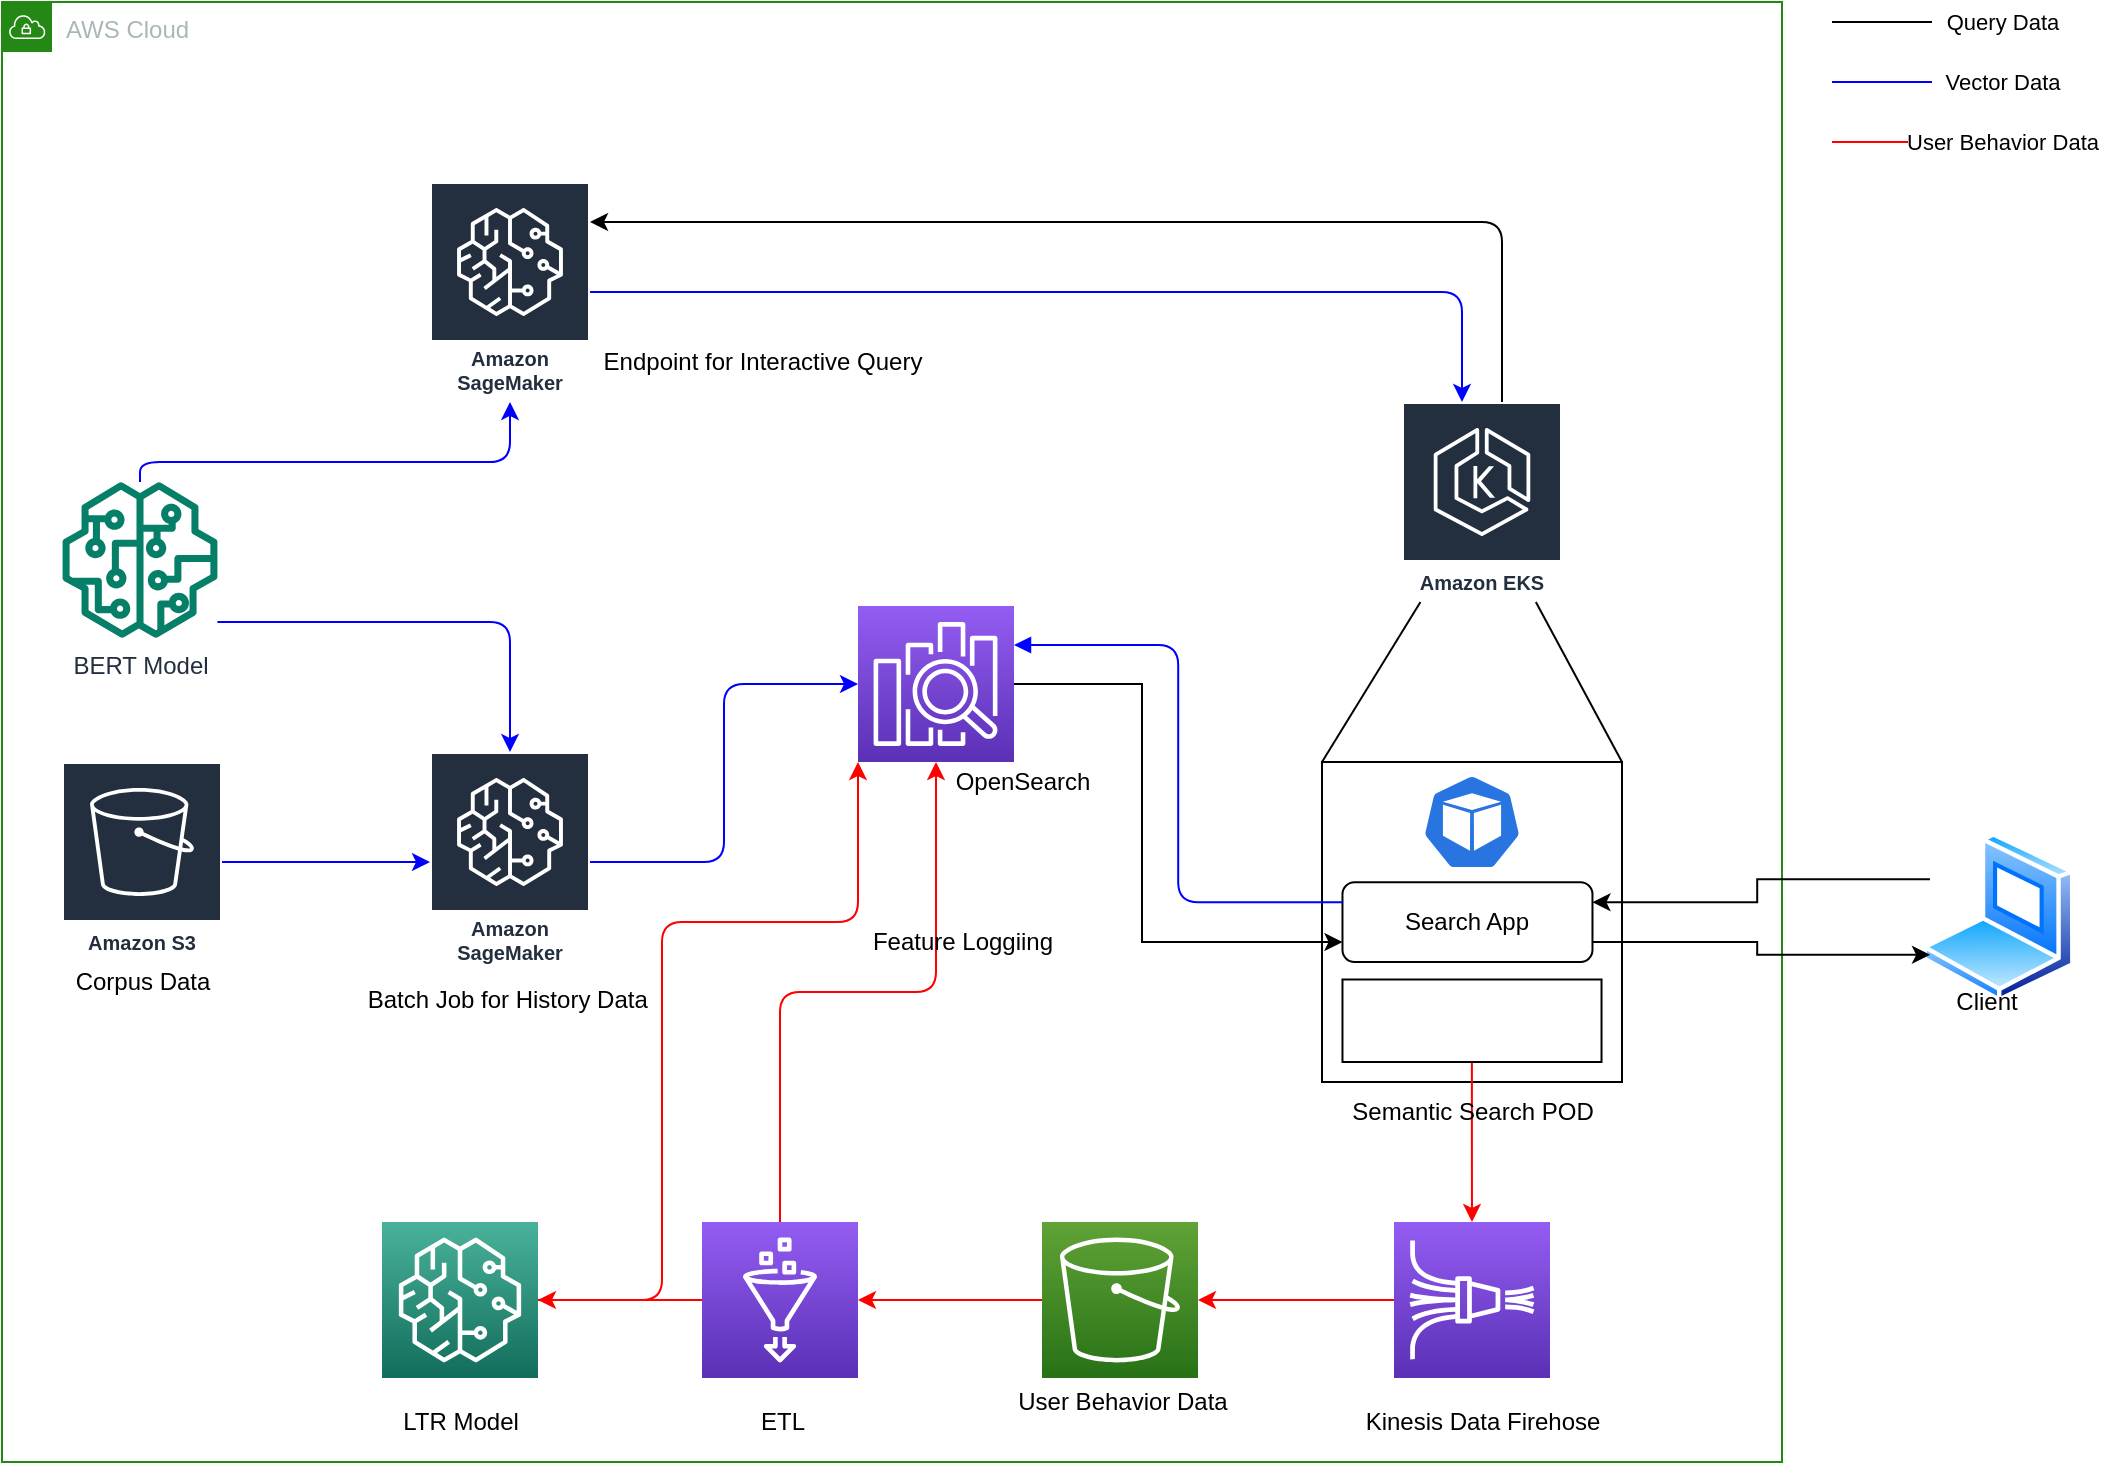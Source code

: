 <mxfile version="17.4.3" type="github"><diagram id="LcumRcBRr6USi84tn0P9" name="Page-1"><mxGraphModel dx="1042" dy="507" grid="1" gridSize="10" guides="1" tooltips="1" connect="1" arrows="1" fold="1" page="1" pageScale="1" pageWidth="827" pageHeight="1169" math="0" shadow="0"><root><mxCell id="0"/><mxCell id="1" parent="0"/><mxCell id="bTGz799TzCsgq-tL2QBZ-2" value="AWS Cloud" style="points=[[0,0],[0.25,0],[0.5,0],[0.75,0],[1,0],[1,0.25],[1,0.5],[1,0.75],[1,1],[0.75,1],[0.5,1],[0.25,1],[0,1],[0,0.75],[0,0.5],[0,0.25]];outlineConnect=0;gradientColor=none;html=1;whiteSpace=wrap;fontSize=12;fontStyle=0;container=1;pointerEvents=0;collapsible=0;recursiveResize=0;shape=mxgraph.aws4.group;grIcon=mxgraph.aws4.group_vpc;strokeColor=#248814;fillColor=none;verticalAlign=top;align=left;spacingLeft=30;fontColor=#AAB7B8;dashed=0;" parent="1" vertex="1"><mxGeometry x="30" y="20" width="890" height="730" as="geometry"/></mxCell><mxCell id="V1oselqunodWBxak1BEi-10" value="" style="rounded=0;whiteSpace=wrap;html=1;" parent="bTGz799TzCsgq-tL2QBZ-2" vertex="1"><mxGeometry x="660" y="380" width="150" height="160" as="geometry"/></mxCell><mxCell id="POhj-LKM1kwhmbA6X7bR-6" value="" style="edgeStyle=orthogonalEdgeStyle;rounded=0;orthogonalLoop=1;jettySize=auto;html=1;strokeColor=#0000FF;" parent="bTGz799TzCsgq-tL2QBZ-2" source="POhj-LKM1kwhmbA6X7bR-1" target="POhj-LKM1kwhmbA6X7bR-2" edge="1"><mxGeometry relative="1" as="geometry"/></mxCell><mxCell id="POhj-LKM1kwhmbA6X7bR-1" value="Amazon S3" style="sketch=0;outlineConnect=0;fontColor=#232F3E;gradientColor=none;strokeColor=#ffffff;fillColor=#232F3E;dashed=0;verticalLabelPosition=middle;verticalAlign=bottom;align=center;html=1;whiteSpace=wrap;fontSize=10;fontStyle=1;spacing=3;shape=mxgraph.aws4.productIcon;prIcon=mxgraph.aws4.s3;" parent="bTGz799TzCsgq-tL2QBZ-2" vertex="1"><mxGeometry x="30" y="380" width="80" height="100" as="geometry"/></mxCell><mxCell id="POhj-LKM1kwhmbA6X7bR-8" style="edgeStyle=orthogonalEdgeStyle;rounded=1;orthogonalLoop=1;jettySize=auto;html=1;strokeColor=#0000FF;entryX=0;entryY=0.5;entryDx=0;entryDy=0;entryPerimeter=0;" parent="bTGz799TzCsgq-tL2QBZ-2" source="POhj-LKM1kwhmbA6X7bR-2" target="V1oselqunodWBxak1BEi-46" edge="1"><mxGeometry relative="1" as="geometry"><mxPoint x="430" y="335" as="targetPoint"/></mxGeometry></mxCell><mxCell id="POhj-LKM1kwhmbA6X7bR-2" value="Amazon SageMaker" style="sketch=0;outlineConnect=0;fontColor=#232F3E;gradientColor=none;strokeColor=#ffffff;fillColor=#232F3E;dashed=0;verticalLabelPosition=middle;verticalAlign=bottom;align=center;html=1;whiteSpace=wrap;fontSize=10;fontStyle=1;spacing=3;shape=mxgraph.aws4.productIcon;prIcon=mxgraph.aws4.sagemaker;" parent="bTGz799TzCsgq-tL2QBZ-2" vertex="1"><mxGeometry x="214" y="375" width="80" height="110" as="geometry"/></mxCell><mxCell id="POhj-LKM1kwhmbA6X7bR-7" style="edgeStyle=orthogonalEdgeStyle;rounded=1;orthogonalLoop=1;jettySize=auto;html=1;strokeColor=#0000FF;" parent="bTGz799TzCsgq-tL2QBZ-2" source="POhj-LKM1kwhmbA6X7bR-4" target="POhj-LKM1kwhmbA6X7bR-2" edge="1"><mxGeometry relative="1" as="geometry"><Array as="points"><mxPoint x="254" y="310"/></Array></mxGeometry></mxCell><mxCell id="POhj-LKM1kwhmbA6X7bR-11" style="edgeStyle=orthogonalEdgeStyle;rounded=1;orthogonalLoop=1;jettySize=auto;html=1;strokeColor=#0000FF;" parent="bTGz799TzCsgq-tL2QBZ-2" source="POhj-LKM1kwhmbA6X7bR-4" target="POhj-LKM1kwhmbA6X7bR-10" edge="1"><mxGeometry relative="1" as="geometry"><Array as="points"><mxPoint x="69" y="230"/><mxPoint x="254" y="230"/></Array></mxGeometry></mxCell><mxCell id="POhj-LKM1kwhmbA6X7bR-4" value="BERT Model" style="sketch=0;outlineConnect=0;fontColor=#232F3E;gradientColor=none;fillColor=#067F68;strokeColor=none;dashed=0;verticalLabelPosition=bottom;verticalAlign=top;align=center;html=1;fontSize=12;fontStyle=0;aspect=fixed;pointerEvents=1;shape=mxgraph.aws4.sagemaker_model;" parent="bTGz799TzCsgq-tL2QBZ-2" vertex="1"><mxGeometry x="30" y="240" width="78" height="78" as="geometry"/></mxCell><mxCell id="POhj-LKM1kwhmbA6X7bR-9" value="Batch Job for History Data&amp;nbsp;" style="text;html=1;align=center;verticalAlign=middle;resizable=0;points=[];autosize=1;strokeColor=none;fillColor=none;" parent="bTGz799TzCsgq-tL2QBZ-2" vertex="1"><mxGeometry x="174" y="488.75" width="160" height="20" as="geometry"/></mxCell><mxCell id="E6e51qAAqDUREMfuk0sP-5" style="edgeStyle=orthogonalEdgeStyle;rounded=1;orthogonalLoop=1;jettySize=auto;html=1;strokeColor=#0000FF;" parent="bTGz799TzCsgq-tL2QBZ-2" source="POhj-LKM1kwhmbA6X7bR-10" target="V1oselqunodWBxak1BEi-7" edge="1"><mxGeometry relative="1" as="geometry"><Array as="points"><mxPoint x="730" y="145"/></Array></mxGeometry></mxCell><mxCell id="POhj-LKM1kwhmbA6X7bR-10" value="Amazon SageMaker" style="sketch=0;outlineConnect=0;fontColor=#232F3E;gradientColor=none;strokeColor=#ffffff;fillColor=#232F3E;dashed=0;verticalLabelPosition=middle;verticalAlign=bottom;align=center;html=1;whiteSpace=wrap;fontSize=10;fontStyle=1;spacing=3;shape=mxgraph.aws4.productIcon;prIcon=mxgraph.aws4.sagemaker;" parent="bTGz799TzCsgq-tL2QBZ-2" vertex="1"><mxGeometry x="214" y="90" width="80" height="110" as="geometry"/></mxCell><mxCell id="POhj-LKM1kwhmbA6X7bR-12" value="Endpoint for Interactive Query" style="text;html=1;align=center;verticalAlign=middle;resizable=0;points=[];autosize=1;strokeColor=none;fillColor=none;" parent="bTGz799TzCsgq-tL2QBZ-2" vertex="1"><mxGeometry x="290" y="170" width="180" height="20" as="geometry"/></mxCell><mxCell id="V1oselqunodWBxak1BEi-36" style="edgeStyle=orthogonalEdgeStyle;rounded=1;orthogonalLoop=1;jettySize=auto;html=1;" parent="bTGz799TzCsgq-tL2QBZ-2" source="V1oselqunodWBxak1BEi-7" target="POhj-LKM1kwhmbA6X7bR-10" edge="1"><mxGeometry relative="1" as="geometry"><Array as="points"><mxPoint x="750" y="110"/></Array></mxGeometry></mxCell><mxCell id="V1oselqunodWBxak1BEi-7" value="Amazon EKS" style="sketch=0;outlineConnect=0;fontColor=#232F3E;gradientColor=none;strokeColor=#ffffff;fillColor=#232F3E;dashed=0;verticalLabelPosition=middle;verticalAlign=bottom;align=center;html=1;whiteSpace=wrap;fontSize=10;fontStyle=1;spacing=3;shape=mxgraph.aws4.productIcon;prIcon=mxgraph.aws4.eks;" parent="bTGz799TzCsgq-tL2QBZ-2" vertex="1"><mxGeometry x="700" y="200" width="80" height="100" as="geometry"/></mxCell><mxCell id="V1oselqunodWBxak1BEi-8" value="" style="sketch=0;html=1;dashed=0;whitespace=wrap;fillColor=#2875E2;strokeColor=#ffffff;points=[[0.005,0.63,0],[0.1,0.2,0],[0.9,0.2,0],[0.5,0,0],[0.995,0.63,0],[0.72,0.99,0],[0.5,1,0],[0.28,0.99,0]];shape=mxgraph.kubernetes.icon;prIcon=pod" parent="bTGz799TzCsgq-tL2QBZ-2" vertex="1"><mxGeometry x="710" y="386" width="50" height="48" as="geometry"/></mxCell><mxCell id="V1oselqunodWBxak1BEi-22" style="edgeStyle=orthogonalEdgeStyle;rounded=0;orthogonalLoop=1;jettySize=auto;html=1;strokeColor=#FF0000;" parent="bTGz799TzCsgq-tL2QBZ-2" source="V1oselqunodWBxak1BEi-9" target="V1oselqunodWBxak1BEi-17" edge="1"><mxGeometry relative="1" as="geometry"/></mxCell><mxCell id="V1oselqunodWBxak1BEi-9" value="" style="shape=image;verticalLabelPosition=bottom;labelBackgroundColor=default;verticalAlign=top;aspect=fixed;imageAspect=0;image=https://fluentbit.io/images/logo.svg;imageBorder=default;" parent="bTGz799TzCsgq-tL2QBZ-2" vertex="1"><mxGeometry x="670.24" y="488.75" width="129.52" height="41.25" as="geometry"/></mxCell><mxCell id="V1oselqunodWBxak1BEi-11" value="Search App" style="rounded=1;whiteSpace=wrap;html=1;" parent="bTGz799TzCsgq-tL2QBZ-2" vertex="1"><mxGeometry x="670.24" y="440.13" width="125" height="39.87" as="geometry"/></mxCell><mxCell id="V1oselqunodWBxak1BEi-15" value="" style="endArrow=none;html=1;rounded=0;exitX=0;exitY=0;exitDx=0;exitDy=0;" parent="bTGz799TzCsgq-tL2QBZ-2" source="V1oselqunodWBxak1BEi-10" target="V1oselqunodWBxak1BEi-7" edge="1"><mxGeometry width="50" height="50" relative="1" as="geometry"><mxPoint x="675" y="380" as="sourcePoint"/><mxPoint x="725" y="330" as="targetPoint"/></mxGeometry></mxCell><mxCell id="V1oselqunodWBxak1BEi-16" value="" style="endArrow=none;html=1;rounded=0;exitX=1;exitY=0;exitDx=0;exitDy=0;" parent="bTGz799TzCsgq-tL2QBZ-2" source="V1oselqunodWBxak1BEi-10" target="V1oselqunodWBxak1BEi-7" edge="1"><mxGeometry width="50" height="50" relative="1" as="geometry"><mxPoint x="685" y="405" as="sourcePoint"/><mxPoint x="716.429" y="350" as="targetPoint"/></mxGeometry></mxCell><mxCell id="V1oselqunodWBxak1BEi-29" style="edgeStyle=orthogonalEdgeStyle;rounded=0;orthogonalLoop=1;jettySize=auto;html=1;exitX=0;exitY=0.5;exitDx=0;exitDy=0;exitPerimeter=0;entryX=1;entryY=0.5;entryDx=0;entryDy=0;entryPerimeter=0;strokeColor=#FF0000;" parent="bTGz799TzCsgq-tL2QBZ-2" source="V1oselqunodWBxak1BEi-17" target="V1oselqunodWBxak1BEi-25" edge="1"><mxGeometry relative="1" as="geometry"/></mxCell><mxCell id="V1oselqunodWBxak1BEi-17" value="" style="sketch=0;points=[[0,0,0],[0.25,0,0],[0.5,0,0],[0.75,0,0],[1,0,0],[0,1,0],[0.25,1,0],[0.5,1,0],[0.75,1,0],[1,1,0],[0,0.25,0],[0,0.5,0],[0,0.75,0],[1,0.25,0],[1,0.5,0],[1,0.75,0]];outlineConnect=0;fontColor=#232F3E;gradientColor=#945DF2;gradientDirection=north;fillColor=#5A30B5;strokeColor=#ffffff;dashed=0;verticalLabelPosition=bottom;verticalAlign=top;align=center;html=1;fontSize=12;fontStyle=0;aspect=fixed;shape=mxgraph.aws4.resourceIcon;resIcon=mxgraph.aws4.kinesis_data_firehose;" parent="bTGz799TzCsgq-tL2QBZ-2" vertex="1"><mxGeometry x="696" y="610" width="78" height="78" as="geometry"/></mxCell><mxCell id="V1oselqunodWBxak1BEi-21" value="Semantic Search POD" style="text;html=1;align=center;verticalAlign=middle;resizable=0;points=[];autosize=1;strokeColor=none;fillColor=none;" parent="bTGz799TzCsgq-tL2QBZ-2" vertex="1"><mxGeometry x="665" y="545" width="140" height="20" as="geometry"/></mxCell><mxCell id="V1oselqunodWBxak1BEi-23" value="Kinesis Data Firehose" style="text;html=1;align=center;verticalAlign=middle;resizable=0;points=[];autosize=1;strokeColor=none;fillColor=none;" parent="bTGz799TzCsgq-tL2QBZ-2" vertex="1"><mxGeometry x="675" y="700" width="130" height="20" as="geometry"/></mxCell><mxCell id="V1oselqunodWBxak1BEi-24" value="Corpus Data" style="text;html=1;align=center;verticalAlign=middle;resizable=0;points=[];autosize=1;strokeColor=none;fillColor=none;" parent="bTGz799TzCsgq-tL2QBZ-2" vertex="1"><mxGeometry x="30" y="480" width="80" height="20" as="geometry"/></mxCell><mxCell id="V1oselqunodWBxak1BEi-30" style="edgeStyle=orthogonalEdgeStyle;rounded=0;orthogonalLoop=1;jettySize=auto;html=1;exitX=0;exitY=0.5;exitDx=0;exitDy=0;exitPerimeter=0;strokeColor=#FF0000;" parent="bTGz799TzCsgq-tL2QBZ-2" source="V1oselqunodWBxak1BEi-25" target="V1oselqunodWBxak1BEi-27" edge="1"><mxGeometry relative="1" as="geometry"/></mxCell><mxCell id="V1oselqunodWBxak1BEi-25" value="" style="sketch=0;points=[[0,0,0],[0.25,0,0],[0.5,0,0],[0.75,0,0],[1,0,0],[0,1,0],[0.25,1,0],[0.5,1,0],[0.75,1,0],[1,1,0],[0,0.25,0],[0,0.5,0],[0,0.75,0],[1,0.25,0],[1,0.5,0],[1,0.75,0]];outlineConnect=0;fontColor=#232F3E;gradientColor=#60A337;gradientDirection=north;fillColor=#277116;strokeColor=#ffffff;dashed=0;verticalLabelPosition=bottom;verticalAlign=top;align=center;html=1;fontSize=12;fontStyle=0;aspect=fixed;shape=mxgraph.aws4.resourceIcon;resIcon=mxgraph.aws4.s3;" parent="bTGz799TzCsgq-tL2QBZ-2" vertex="1"><mxGeometry x="520" y="610" width="78" height="78" as="geometry"/></mxCell><mxCell id="V1oselqunodWBxak1BEi-37" style="edgeStyle=orthogonalEdgeStyle;rounded=1;orthogonalLoop=1;jettySize=auto;html=1;exitX=0;exitY=0.5;exitDx=0;exitDy=0;exitPerimeter=0;strokeColor=#FF0000;" parent="bTGz799TzCsgq-tL2QBZ-2" source="V1oselqunodWBxak1BEi-27" target="V1oselqunodWBxak1BEi-31" edge="1"><mxGeometry relative="1" as="geometry"/></mxCell><mxCell id="V1oselqunodWBxak1BEi-38" style="edgeStyle=orthogonalEdgeStyle;rounded=1;orthogonalLoop=1;jettySize=auto;html=1;strokeColor=#FF0000;entryX=0.5;entryY=1;entryDx=0;entryDy=0;entryPerimeter=0;" parent="bTGz799TzCsgq-tL2QBZ-2" source="V1oselqunodWBxak1BEi-27" target="V1oselqunodWBxak1BEi-46" edge="1"><mxGeometry relative="1" as="geometry"><mxPoint x="470" y="395" as="targetPoint"/></mxGeometry></mxCell><mxCell id="V1oselqunodWBxak1BEi-27" value="" style="sketch=0;points=[[0,0,0],[0.25,0,0],[0.5,0,0],[0.75,0,0],[1,0,0],[0,1,0],[0.25,1,0],[0.5,1,0],[0.75,1,0],[1,1,0],[0,0.25,0],[0,0.5,0],[0,0.75,0],[1,0.25,0],[1,0.5,0],[1,0.75,0]];outlineConnect=0;fontColor=#232F3E;gradientColor=#945DF2;gradientDirection=north;fillColor=#5A30B5;strokeColor=#ffffff;dashed=0;verticalLabelPosition=bottom;verticalAlign=top;align=center;html=1;fontSize=12;fontStyle=0;aspect=fixed;shape=mxgraph.aws4.resourceIcon;resIcon=mxgraph.aws4.glue;" parent="bTGz799TzCsgq-tL2QBZ-2" vertex="1"><mxGeometry x="350" y="610" width="78" height="78" as="geometry"/></mxCell><mxCell id="V1oselqunodWBxak1BEi-45" style="edgeStyle=orthogonalEdgeStyle;rounded=1;orthogonalLoop=1;jettySize=auto;html=1;strokeColor=#FF0000;entryX=0;entryY=1;entryDx=0;entryDy=0;entryPerimeter=0;" parent="bTGz799TzCsgq-tL2QBZ-2" source="V1oselqunodWBxak1BEi-31" target="V1oselqunodWBxak1BEi-46" edge="1"><mxGeometry relative="1" as="geometry"><Array as="points"><mxPoint x="330" y="649"/><mxPoint x="330" y="460"/><mxPoint x="428" y="460"/></Array></mxGeometry></mxCell><mxCell id="V1oselqunodWBxak1BEi-31" value="" style="sketch=0;points=[[0,0,0],[0.25,0,0],[0.5,0,0],[0.75,0,0],[1,0,0],[0,1,0],[0.25,1,0],[0.5,1,0],[0.75,1,0],[1,1,0],[0,0.25,0],[0,0.5,0],[0,0.75,0],[1,0.25,0],[1,0.5,0],[1,0.75,0]];outlineConnect=0;fontColor=#232F3E;gradientColor=#4AB29A;gradientDirection=north;fillColor=#116D5B;strokeColor=#ffffff;dashed=0;verticalLabelPosition=bottom;verticalAlign=top;align=center;html=1;fontSize=12;fontStyle=0;aspect=fixed;shape=mxgraph.aws4.resourceIcon;resIcon=mxgraph.aws4.sagemaker;" parent="bTGz799TzCsgq-tL2QBZ-2" vertex="1"><mxGeometry x="190" y="610" width="78" height="78" as="geometry"/></mxCell><mxCell id="V1oselqunodWBxak1BEi-41" value="LTR Model" style="text;html=1;align=center;verticalAlign=middle;resizable=0;points=[];autosize=1;strokeColor=none;fillColor=none;" parent="bTGz799TzCsgq-tL2QBZ-2" vertex="1"><mxGeometry x="194" y="700" width="70" height="20" as="geometry"/></mxCell><mxCell id="E6e51qAAqDUREMfuk0sP-1" style="edgeStyle=orthogonalEdgeStyle;rounded=0;orthogonalLoop=1;jettySize=auto;html=1;entryX=0;entryY=0.75;entryDx=0;entryDy=0;" parent="bTGz799TzCsgq-tL2QBZ-2" source="V1oselqunodWBxak1BEi-46" target="V1oselqunodWBxak1BEi-11" edge="1"><mxGeometry relative="1" as="geometry"><Array as="points"><mxPoint x="570" y="341"/><mxPoint x="570" y="470"/></Array></mxGeometry></mxCell><mxCell id="V1oselqunodWBxak1BEi-46" value="" style="sketch=0;points=[[0,0,0],[0.25,0,0],[0.5,0,0],[0.75,0,0],[1,0,0],[0,1,0],[0.25,1,0],[0.5,1,0],[0.75,1,0],[1,1,0],[0,0.25,0],[0,0.5,0],[0,0.75,0],[1,0.25,0],[1,0.5,0],[1,0.75,0]];outlineConnect=0;fontColor=#232F3E;gradientColor=#945DF2;gradientDirection=north;fillColor=#5A30B5;strokeColor=#ffffff;dashed=0;verticalLabelPosition=bottom;verticalAlign=top;align=center;html=1;fontSize=12;fontStyle=0;aspect=fixed;shape=mxgraph.aws4.resourceIcon;resIcon=mxgraph.aws4.elasticsearch_service;" parent="bTGz799TzCsgq-tL2QBZ-2" vertex="1"><mxGeometry x="428" y="302" width="78" height="78" as="geometry"/></mxCell><mxCell id="V1oselqunodWBxak1BEi-50" value="" style="edgeStyle=orthogonalEdgeStyle;html=1;endArrow=none;elbow=vertical;startArrow=block;startFill=1;strokeColor=#0000FF;rounded=1;entryX=0;entryY=0.25;entryDx=0;entryDy=0;exitX=1;exitY=0.25;exitDx=0;exitDy=0;exitPerimeter=0;" parent="bTGz799TzCsgq-tL2QBZ-2" source="V1oselqunodWBxak1BEi-46" target="V1oselqunodWBxak1BEi-11" edge="1"><mxGeometry width="100" relative="1" as="geometry"><mxPoint x="460" y="260" as="sourcePoint"/><mxPoint x="560" y="260" as="targetPoint"/></mxGeometry></mxCell><mxCell id="E6e51qAAqDUREMfuk0sP-6" value="OpenSearch" style="text;html=1;align=center;verticalAlign=middle;resizable=0;points=[];autosize=1;strokeColor=none;fillColor=none;" parent="bTGz799TzCsgq-tL2QBZ-2" vertex="1"><mxGeometry x="470" y="380" width="80" height="20" as="geometry"/></mxCell><mxCell id="E6e51qAAqDUREMfuk0sP-3" style="edgeStyle=orthogonalEdgeStyle;rounded=0;orthogonalLoop=1;jettySize=auto;html=1;exitX=0;exitY=0.25;exitDx=0;exitDy=0;entryX=1;entryY=0.25;entryDx=0;entryDy=0;" parent="1" source="V1oselqunodWBxak1BEi-6" target="V1oselqunodWBxak1BEi-11" edge="1"><mxGeometry relative="1" as="geometry"/></mxCell><mxCell id="V1oselqunodWBxak1BEi-6" value="" style="aspect=fixed;perimeter=ellipsePerimeter;html=1;align=center;shadow=0;dashed=0;spacingTop=3;image;image=img/lib/active_directory/laptop_client.svg;" parent="1" vertex="1"><mxGeometry x="990" y="435" width="76.5" height="85" as="geometry"/></mxCell><mxCell id="V1oselqunodWBxak1BEi-20" value="Client" style="text;html=1;align=center;verticalAlign=middle;resizable=0;points=[];autosize=1;strokeColor=none;fillColor=none;" parent="1" vertex="1"><mxGeometry x="996.5" y="510" width="50" height="20" as="geometry"/></mxCell><mxCell id="V1oselqunodWBxak1BEi-26" value="User Behavior Data" style="text;html=1;align=center;verticalAlign=middle;resizable=0;points=[];autosize=1;strokeColor=none;fillColor=none;" parent="1" vertex="1"><mxGeometry x="530" y="710" width="120" height="20" as="geometry"/></mxCell><mxCell id="V1oselqunodWBxak1BEi-28" value="ETL" style="text;html=1;align=center;verticalAlign=middle;resizable=0;points=[];autosize=1;strokeColor=none;fillColor=none;" parent="1" vertex="1"><mxGeometry x="400" y="720" width="40" height="20" as="geometry"/></mxCell><mxCell id="V1oselqunodWBxak1BEi-39" value="Feature Loggiing" style="text;html=1;align=center;verticalAlign=middle;resizable=0;points=[];autosize=1;strokeColor=none;fillColor=none;" parent="1" vertex="1"><mxGeometry x="455" y="480" width="110" height="20" as="geometry"/></mxCell><mxCell id="V1oselqunodWBxak1BEi-54" value="" style="endArrow=none;html=1;rounded=1;strokeColor=#000000;" parent="1" edge="1"><mxGeometry width="50" height="50" relative="1" as="geometry"><mxPoint x="945" y="30" as="sourcePoint"/><mxPoint x="995" y="30" as="targetPoint"/></mxGeometry></mxCell><mxCell id="V1oselqunodWBxak1BEi-56" value="Query Data" style="edgeLabel;html=1;align=center;verticalAlign=middle;resizable=0;points=[];" parent="V1oselqunodWBxak1BEi-54" vertex="1" connectable="0"><mxGeometry x="0.12" relative="1" as="geometry"><mxPoint x="57" as="offset"/></mxGeometry></mxCell><mxCell id="V1oselqunodWBxak1BEi-57" value="" style="endArrow=none;html=1;rounded=1;strokeColor=#0000FF;" parent="1" edge="1"><mxGeometry width="50" height="50" relative="1" as="geometry"><mxPoint x="945" y="60" as="sourcePoint"/><mxPoint x="995" y="60" as="targetPoint"/></mxGeometry></mxCell><mxCell id="V1oselqunodWBxak1BEi-58" value="Vector Data" style="edgeLabel;html=1;align=center;verticalAlign=middle;resizable=0;points=[];" parent="V1oselqunodWBxak1BEi-57" vertex="1" connectable="0"><mxGeometry x="0.12" relative="1" as="geometry"><mxPoint x="57" as="offset"/></mxGeometry></mxCell><mxCell id="V1oselqunodWBxak1BEi-59" value="" style="endArrow=none;html=1;rounded=1;strokeColor=#FF0000;" parent="1" edge="1"><mxGeometry width="50" height="50" relative="1" as="geometry"><mxPoint x="945" y="90" as="sourcePoint"/><mxPoint x="995" y="90" as="targetPoint"/></mxGeometry></mxCell><mxCell id="V1oselqunodWBxak1BEi-60" value="User Behavior Data" style="edgeLabel;html=1;align=center;verticalAlign=middle;resizable=0;points=[];" parent="V1oselqunodWBxak1BEi-59" vertex="1" connectable="0"><mxGeometry x="0.12" relative="1" as="geometry"><mxPoint x="57" as="offset"/></mxGeometry></mxCell><mxCell id="E6e51qAAqDUREMfuk0sP-4" style="edgeStyle=orthogonalEdgeStyle;rounded=0;orthogonalLoop=1;jettySize=auto;html=1;exitX=1;exitY=0.75;exitDx=0;exitDy=0;entryX=0;entryY=0.75;entryDx=0;entryDy=0;" parent="1" source="V1oselqunodWBxak1BEi-11" target="V1oselqunodWBxak1BEi-6" edge="1"><mxGeometry relative="1" as="geometry"/></mxCell></root></mxGraphModel></diagram></mxfile>